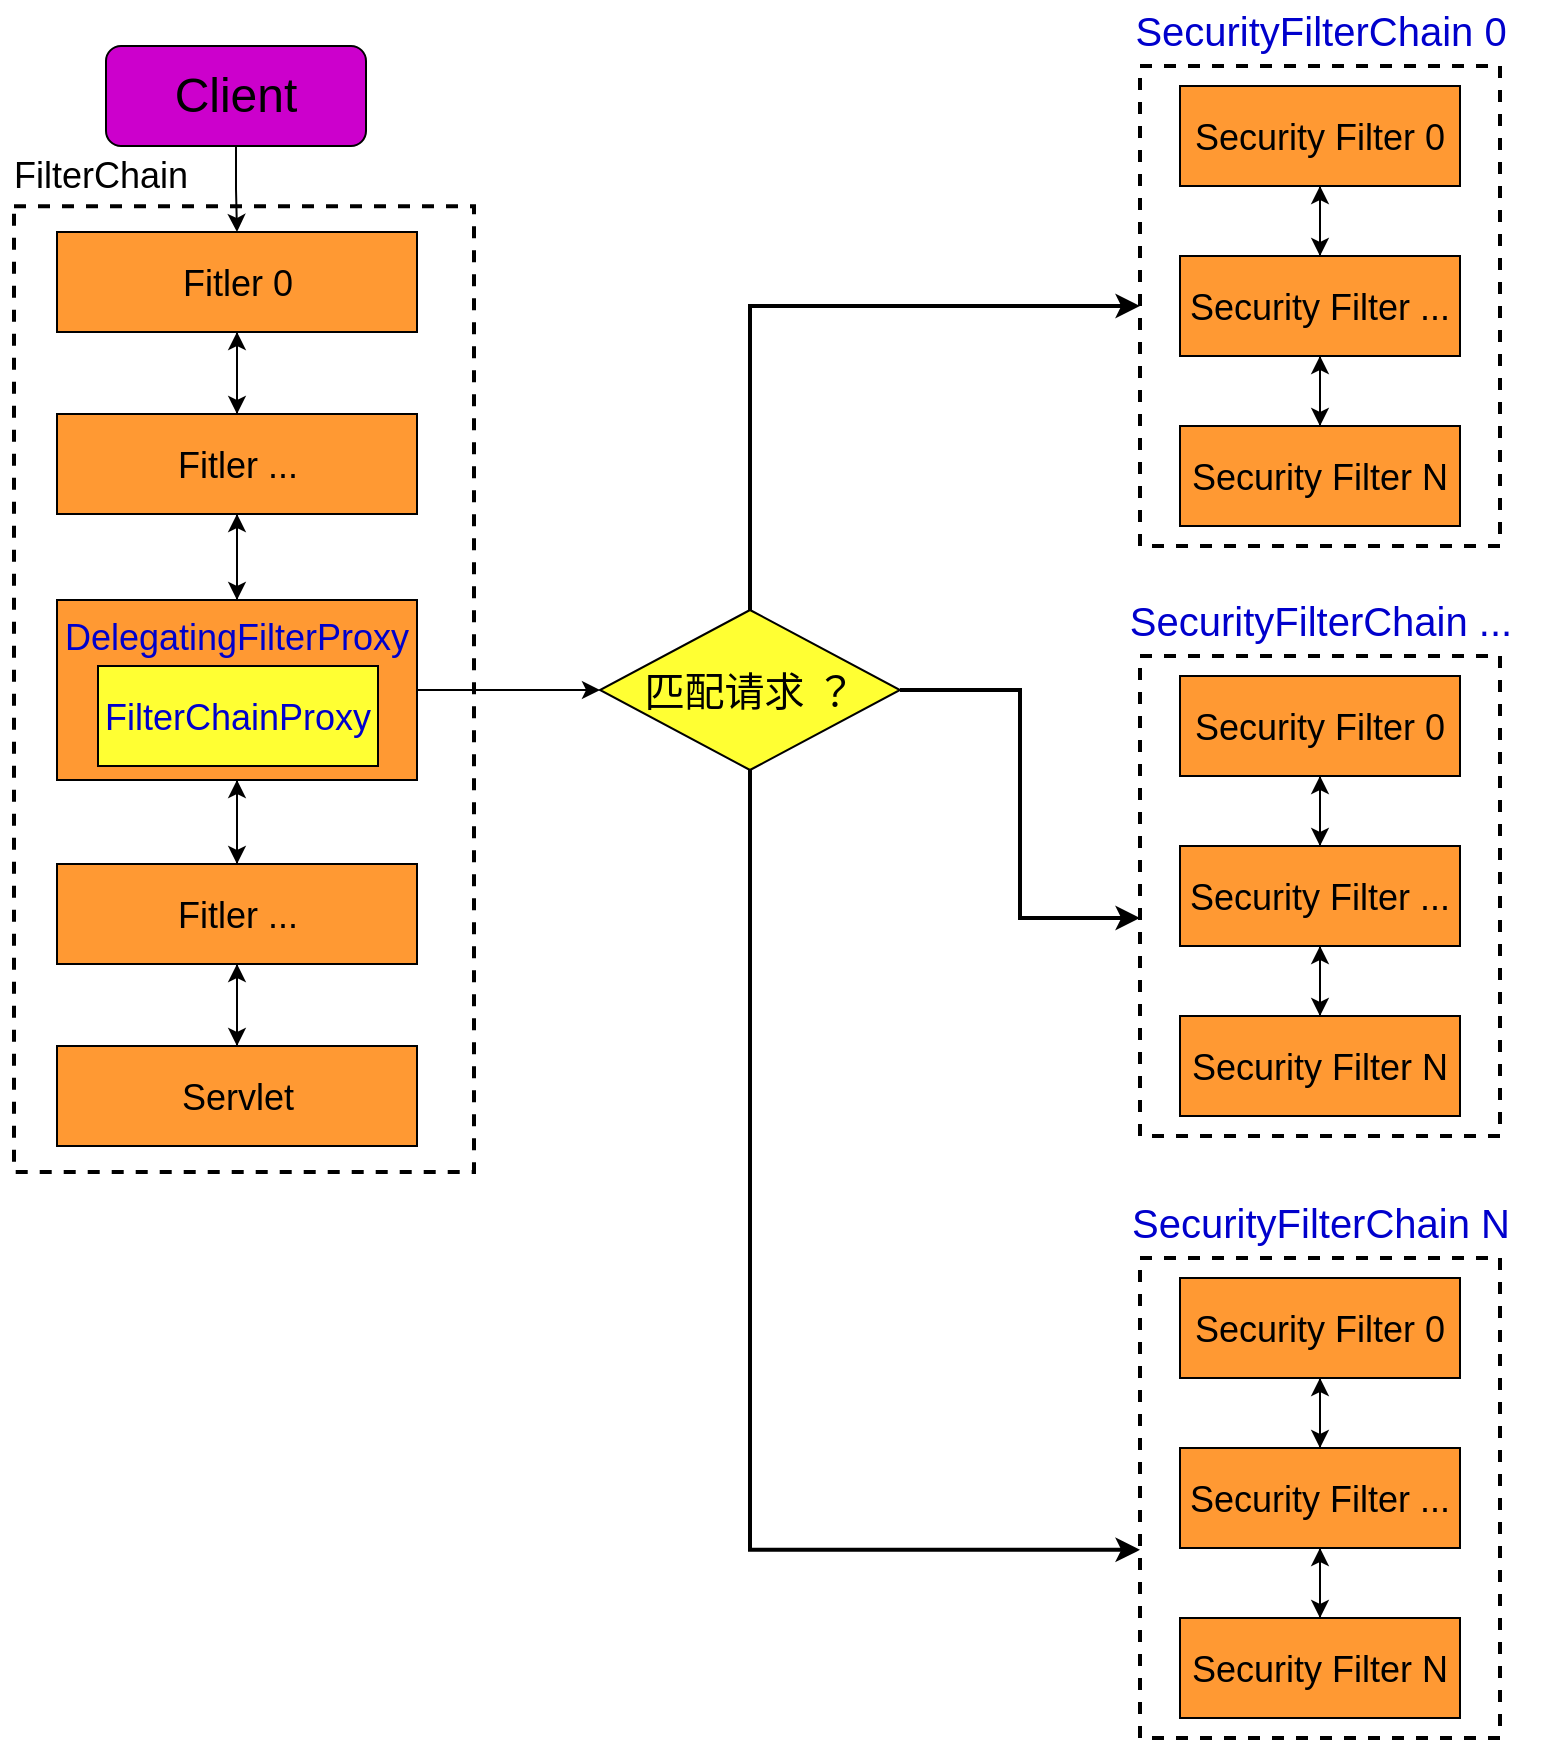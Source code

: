 <mxfile version="15.4.3" type="github">
  <diagram id="gcs44FJNl4Aj1mAAoInD" name="Page-1">
    <mxGraphModel dx="1447" dy="807" grid="1" gridSize="10" guides="1" tooltips="1" connect="1" arrows="1" fold="1" page="1" pageScale="1" pageWidth="827" pageHeight="1169" math="0" shadow="0">
      <root>
        <mxCell id="0" />
        <mxCell id="1" parent="0" />
        <mxCell id="AcxiEk3v24-VgJ1THo8D-18" value="" style="group" vertex="1" connectable="0" parent="1">
          <mxGeometry x="30" y="70" width="237" height="560" as="geometry" />
        </mxCell>
        <mxCell id="AcxiEk3v24-VgJ1THo8D-35" value="" style="group" vertex="1" connectable="0" parent="AcxiEk3v24-VgJ1THo8D-18">
          <mxGeometry width="237" height="520" as="geometry" />
        </mxCell>
        <mxCell id="AcxiEk3v24-VgJ1THo8D-5" value="" style="whiteSpace=wrap;html=1;fontSize=24;fillColor=#FFFFFF;dashed=1;strokeWidth=2;" vertex="1" parent="AcxiEk3v24-VgJ1THo8D-35">
          <mxGeometry x="7" y="37.143" width="230" height="482.857" as="geometry" />
        </mxCell>
        <mxCell id="AcxiEk3v24-VgJ1THo8D-7" value="&lt;font style=&quot;font-size: 18px&quot;&gt;FilterChain&lt;/font&gt;" style="text;html=1;resizable=0;autosize=1;align=center;verticalAlign=middle;points=[];fillColor=none;strokeColor=none;rounded=0;dashed=1;fontSize=24;" vertex="1" parent="AcxiEk3v24-VgJ1THo8D-35">
          <mxGeometry width="100" height="40" as="geometry" />
        </mxCell>
        <mxCell id="AcxiEk3v24-VgJ1THo8D-65" style="edgeStyle=orthogonalEdgeStyle;rounded=0;orthogonalLoop=1;jettySize=auto;html=1;entryX=0.5;entryY=1;entryDx=0;entryDy=0;fontSize=20;fontColor=#0000CC;" edge="1" parent="AcxiEk3v24-VgJ1THo8D-18" source="AcxiEk3v24-VgJ1THo8D-15" target="AcxiEk3v24-VgJ1THo8D-33">
          <mxGeometry relative="1" as="geometry" />
        </mxCell>
        <mxCell id="AcxiEk3v24-VgJ1THo8D-15" value="&lt;font style=&quot;font-size: 18px&quot;&gt;Servlet&lt;/font&gt;" style="rounded=0;whiteSpace=wrap;html=1;fontSize=22;fillColor=#FF9933;gradientColor=none;" vertex="1" parent="AcxiEk3v24-VgJ1THo8D-18">
          <mxGeometry x="28.5" y="457" width="180" height="50" as="geometry" />
        </mxCell>
        <mxCell id="AcxiEk3v24-VgJ1THo8D-60" value="" style="edgeStyle=orthogonalEdgeStyle;rounded=0;orthogonalLoop=1;jettySize=auto;html=1;fontSize=20;fontColor=#0000CC;entryX=0.5;entryY=0;entryDx=0;entryDy=0;" edge="1" parent="AcxiEk3v24-VgJ1THo8D-18" source="AcxiEk3v24-VgJ1THo8D-31" target="AcxiEk3v24-VgJ1THo8D-20">
          <mxGeometry relative="1" as="geometry" />
        </mxCell>
        <mxCell id="AcxiEk3v24-VgJ1THo8D-31" value="&lt;font style=&quot;font-size: 18px&quot;&gt;Fitler ...&lt;/font&gt;" style="rounded=0;whiteSpace=wrap;html=1;fontSize=22;fillColor=#FF9933;gradientColor=none;" vertex="1" parent="AcxiEk3v24-VgJ1THo8D-18">
          <mxGeometry x="28.5" y="141" width="180" height="50" as="geometry" />
        </mxCell>
        <mxCell id="AcxiEk3v24-VgJ1THo8D-32" value="" style="group" vertex="1" connectable="0" parent="AcxiEk3v24-VgJ1THo8D-18">
          <mxGeometry x="23" y="234" width="190" height="90" as="geometry" />
        </mxCell>
        <mxCell id="AcxiEk3v24-VgJ1THo8D-20" value="" style="rounded=0;whiteSpace=wrap;html=1;fontSize=22;fillColor=#FF9933;gradientColor=none;" vertex="1" parent="AcxiEk3v24-VgJ1THo8D-32">
          <mxGeometry x="5.5" width="180" height="90" as="geometry" />
        </mxCell>
        <mxCell id="AcxiEk3v24-VgJ1THo8D-21" value="DelegatingFilterProxy" style="text;html=1;resizable=0;autosize=1;align=center;verticalAlign=middle;points=[];fillColor=none;strokeColor=none;rounded=0;fontSize=18;color=red;fontColor=#0000CC;labelBackgroundColor=none;" vertex="1" parent="AcxiEk3v24-VgJ1THo8D-32">
          <mxGeometry y="4" width="190" height="30" as="geometry" />
        </mxCell>
        <mxCell id="AcxiEk3v24-VgJ1THo8D-30" value="&lt;font style=&quot;font-size: 18px&quot;&gt;FilterChainProxy&lt;/font&gt;" style="rounded=0;whiteSpace=wrap;html=1;fontSize=22;fillColor=#FFFF33;gradientColor=none;fontColor=#0000CC;" vertex="1" parent="AcxiEk3v24-VgJ1THo8D-32">
          <mxGeometry x="26" y="33" width="140" height="50" as="geometry" />
        </mxCell>
        <mxCell id="AcxiEk3v24-VgJ1THo8D-63" style="edgeStyle=orthogonalEdgeStyle;rounded=0;orthogonalLoop=1;jettySize=auto;html=1;entryX=0.5;entryY=1;entryDx=0;entryDy=0;fontSize=20;fontColor=#0000CC;" edge="1" parent="AcxiEk3v24-VgJ1THo8D-18" source="AcxiEk3v24-VgJ1THo8D-33" target="AcxiEk3v24-VgJ1THo8D-20">
          <mxGeometry relative="1" as="geometry" />
        </mxCell>
        <mxCell id="AcxiEk3v24-VgJ1THo8D-64" value="" style="edgeStyle=orthogonalEdgeStyle;rounded=0;orthogonalLoop=1;jettySize=auto;html=1;fontSize=20;fontColor=#0000CC;" edge="1" parent="AcxiEk3v24-VgJ1THo8D-18" source="AcxiEk3v24-VgJ1THo8D-33" target="AcxiEk3v24-VgJ1THo8D-15">
          <mxGeometry relative="1" as="geometry" />
        </mxCell>
        <mxCell id="AcxiEk3v24-VgJ1THo8D-33" value="&lt;font style=&quot;font-size: 18px&quot;&gt;Fitler ...&lt;/font&gt;" style="rounded=0;whiteSpace=wrap;html=1;fontSize=22;fillColor=#FF9933;gradientColor=none;" vertex="1" parent="AcxiEk3v24-VgJ1THo8D-18">
          <mxGeometry x="28.5" y="366" width="180" height="50" as="geometry" />
        </mxCell>
        <mxCell id="AcxiEk3v24-VgJ1THo8D-61" style="edgeStyle=orthogonalEdgeStyle;rounded=0;orthogonalLoop=1;jettySize=auto;html=1;entryX=0.5;entryY=1;entryDx=0;entryDy=0;fontSize=20;fontColor=#0000CC;" edge="1" parent="AcxiEk3v24-VgJ1THo8D-18" source="AcxiEk3v24-VgJ1THo8D-20" target="AcxiEk3v24-VgJ1THo8D-31">
          <mxGeometry relative="1" as="geometry" />
        </mxCell>
        <mxCell id="AcxiEk3v24-VgJ1THo8D-62" value="" style="edgeStyle=orthogonalEdgeStyle;rounded=0;orthogonalLoop=1;jettySize=auto;html=1;fontSize=20;fontColor=#0000CC;exitX=0.5;exitY=1;exitDx=0;exitDy=0;" edge="1" parent="AcxiEk3v24-VgJ1THo8D-18" source="AcxiEk3v24-VgJ1THo8D-20" target="AcxiEk3v24-VgJ1THo8D-33">
          <mxGeometry relative="1" as="geometry" />
        </mxCell>
        <mxCell id="AcxiEk3v24-VgJ1THo8D-36" value="" style="edgeStyle=orthogonalEdgeStyle;rounded=0;orthogonalLoop=1;jettySize=auto;html=1;fontSize=20;fontColor=#0000CC;fontStyle=1" edge="1" parent="1" source="AcxiEk3v24-VgJ1THo8D-1" target="AcxiEk3v24-VgJ1THo8D-14">
          <mxGeometry relative="1" as="geometry" />
        </mxCell>
        <mxCell id="AcxiEk3v24-VgJ1THo8D-1" value="&lt;font style=&quot;font-size: 24px&quot;&gt;Client&lt;/font&gt;" style="rounded=1;whiteSpace=wrap;html=1;fillColor=#CC00CC;" vertex="1" parent="1">
          <mxGeometry x="83" y="27" width="130" height="50" as="geometry" />
        </mxCell>
        <mxCell id="AcxiEk3v24-VgJ1THo8D-2" style="edgeStyle=orthogonalEdgeStyle;rounded=0;orthogonalLoop=1;jettySize=auto;html=1;exitX=0.5;exitY=1;exitDx=0;exitDy=0;fontSize=24;" edge="1" parent="1" source="AcxiEk3v24-VgJ1THo8D-1" target="AcxiEk3v24-VgJ1THo8D-1">
          <mxGeometry relative="1" as="geometry" />
        </mxCell>
        <mxCell id="AcxiEk3v24-VgJ1THo8D-38" value="" style="edgeStyle=orthogonalEdgeStyle;rounded=0;orthogonalLoop=1;jettySize=auto;html=1;fontSize=20;fontColor=#0000CC;entryX=0.5;entryY=0;entryDx=0;entryDy=0;" edge="1" parent="1" source="AcxiEk3v24-VgJ1THo8D-14" target="AcxiEk3v24-VgJ1THo8D-31">
          <mxGeometry relative="1" as="geometry">
            <mxPoint x="149" y="200" as="targetPoint" />
            <Array as="points" />
          </mxGeometry>
        </mxCell>
        <mxCell id="AcxiEk3v24-VgJ1THo8D-14" value="&lt;font style=&quot;font-size: 18px&quot;&gt;Fitler 0&lt;/font&gt;" style="rounded=0;whiteSpace=wrap;html=1;fontSize=22;fillColor=#FF9933;gradientColor=none;" vertex="1" parent="1">
          <mxGeometry x="58.5" y="120" width="180" height="50" as="geometry" />
        </mxCell>
        <mxCell id="AcxiEk3v24-VgJ1THo8D-101" style="edgeStyle=orthogonalEdgeStyle;rounded=0;orthogonalLoop=1;jettySize=auto;html=1;entryX=0;entryY=0.5;entryDx=0;entryDy=0;fontSize=20;fontColor=#000000;exitX=0.5;exitY=0;exitDx=0;exitDy=0;strokeWidth=2;" edge="1" parent="1" source="AcxiEk3v24-VgJ1THo8D-55" target="AcxiEk3v24-VgJ1THo8D-66">
          <mxGeometry relative="1" as="geometry" />
        </mxCell>
        <mxCell id="AcxiEk3v24-VgJ1THo8D-102" style="edgeStyle=orthogonalEdgeStyle;rounded=0;orthogonalLoop=1;jettySize=auto;html=1;entryX=0;entryY=0.608;entryDx=0;entryDy=0;entryPerimeter=0;fontSize=20;fontColor=#000000;exitX=0.5;exitY=1;exitDx=0;exitDy=0;strokeWidth=2;" edge="1" parent="1" source="AcxiEk3v24-VgJ1THo8D-55" target="AcxiEk3v24-VgJ1THo8D-92">
          <mxGeometry relative="1" as="geometry" />
        </mxCell>
        <mxCell id="AcxiEk3v24-VgJ1THo8D-103" style="edgeStyle=orthogonalEdgeStyle;rounded=0;orthogonalLoop=1;jettySize=auto;html=1;exitX=1;exitY=0.5;exitDx=0;exitDy=0;entryX=0;entryY=0.546;entryDx=0;entryDy=0;entryPerimeter=0;fontSize=20;fontColor=#000000;strokeWidth=2;" edge="1" parent="1" source="AcxiEk3v24-VgJ1THo8D-55" target="AcxiEk3v24-VgJ1THo8D-81">
          <mxGeometry relative="1" as="geometry" />
        </mxCell>
        <mxCell id="AcxiEk3v24-VgJ1THo8D-55" value="匹配请求 ？" style="rhombus;whiteSpace=wrap;html=1;labelBackgroundColor=none;fontSize=20;fontColor=#000000;fillColor=#FFFF33;gradientColor=none;" vertex="1" parent="1">
          <mxGeometry x="330" y="309" width="150" height="80" as="geometry" />
        </mxCell>
        <mxCell id="AcxiEk3v24-VgJ1THo8D-56" value="" style="edgeStyle=orthogonalEdgeStyle;rounded=0;orthogonalLoop=1;jettySize=auto;html=1;fontSize=20;fontColor=#0000CC;" edge="1" parent="1" source="AcxiEk3v24-VgJ1THo8D-20" target="AcxiEk3v24-VgJ1THo8D-55">
          <mxGeometry relative="1" as="geometry" />
        </mxCell>
        <mxCell id="AcxiEk3v24-VgJ1THo8D-57" value="" style="edgeStyle=orthogonalEdgeStyle;rounded=0;orthogonalLoop=1;jettySize=auto;html=1;fontSize=20;fontColor=#0000CC;" edge="1" parent="1" source="AcxiEk3v24-VgJ1THo8D-31" target="AcxiEk3v24-VgJ1THo8D-14">
          <mxGeometry relative="1" as="geometry" />
        </mxCell>
        <mxCell id="AcxiEk3v24-VgJ1THo8D-78" value="" style="group" vertex="1" connectable="0" parent="1">
          <mxGeometry x="600" y="4" width="207" height="263" as="geometry" />
        </mxCell>
        <mxCell id="AcxiEk3v24-VgJ1THo8D-68" value="" style="group;fillColor=#FFFFFF;" vertex="1" connectable="0" parent="AcxiEk3v24-VgJ1THo8D-78">
          <mxGeometry width="207" height="263" as="geometry" />
        </mxCell>
        <mxCell id="AcxiEk3v24-VgJ1THo8D-66" value="" style="whiteSpace=wrap;html=1;labelBackgroundColor=none;fontSize=20;fontColor=#0000CC;fillColor=#FFFFFF;gradientColor=none;dashed=1;strokeWidth=2;" vertex="1" parent="AcxiEk3v24-VgJ1THo8D-68">
          <mxGeometry y="33" width="180" height="240" as="geometry" />
        </mxCell>
        <mxCell id="AcxiEk3v24-VgJ1THo8D-67" value="SecurityFilterChain 0" style="text;html=1;resizable=0;autosize=1;align=center;verticalAlign=middle;points=[];fillColor=none;strokeColor=none;rounded=0;labelBackgroundColor=none;fontSize=20;fontColor=#0000CC;" vertex="1" parent="AcxiEk3v24-VgJ1THo8D-68">
          <mxGeometry x="-10" width="200" height="30" as="geometry" />
        </mxCell>
        <mxCell id="AcxiEk3v24-VgJ1THo8D-74" value="" style="edgeStyle=orthogonalEdgeStyle;rounded=0;orthogonalLoop=1;jettySize=auto;html=1;fontSize=20;fontColor=#000000;" edge="1" parent="AcxiEk3v24-VgJ1THo8D-68" source="AcxiEk3v24-VgJ1THo8D-69" target="AcxiEk3v24-VgJ1THo8D-70">
          <mxGeometry relative="1" as="geometry" />
        </mxCell>
        <mxCell id="AcxiEk3v24-VgJ1THo8D-69" value="&lt;font style=&quot;font-size: 18px&quot;&gt;Security Filter 0&lt;/font&gt;" style="rounded=0;whiteSpace=wrap;html=1;fontSize=22;fillColor=#FF9933;gradientColor=none;" vertex="1" parent="AcxiEk3v24-VgJ1THo8D-68">
          <mxGeometry x="20" y="43" width="140" height="50" as="geometry" />
        </mxCell>
        <mxCell id="AcxiEk3v24-VgJ1THo8D-76" value="" style="edgeStyle=orthogonalEdgeStyle;rounded=0;orthogonalLoop=1;jettySize=auto;html=1;fontSize=20;fontColor=#000000;" edge="1" parent="AcxiEk3v24-VgJ1THo8D-68" source="AcxiEk3v24-VgJ1THo8D-70" target="AcxiEk3v24-VgJ1THo8D-72">
          <mxGeometry relative="1" as="geometry" />
        </mxCell>
        <mxCell id="AcxiEk3v24-VgJ1THo8D-70" value="&lt;font style=&quot;font-size: 18px&quot;&gt;Security Filter ...&lt;/font&gt;" style="rounded=0;whiteSpace=wrap;html=1;fontSize=22;fillColor=#FF9933;gradientColor=none;" vertex="1" parent="AcxiEk3v24-VgJ1THo8D-68">
          <mxGeometry x="20" y="128" width="140" height="50" as="geometry" />
        </mxCell>
        <mxCell id="AcxiEk3v24-VgJ1THo8D-77" style="edgeStyle=orthogonalEdgeStyle;rounded=0;orthogonalLoop=1;jettySize=auto;html=1;entryX=0.5;entryY=1;entryDx=0;entryDy=0;fontSize=20;fontColor=#000000;" edge="1" parent="AcxiEk3v24-VgJ1THo8D-68" source="AcxiEk3v24-VgJ1THo8D-72" target="AcxiEk3v24-VgJ1THo8D-70">
          <mxGeometry relative="1" as="geometry" />
        </mxCell>
        <mxCell id="AcxiEk3v24-VgJ1THo8D-72" value="&lt;font style=&quot;font-size: 18px&quot;&gt;Security Filter N&lt;/font&gt;" style="rounded=0;whiteSpace=wrap;html=1;fontSize=22;fillColor=#FF9933;gradientColor=none;" vertex="1" parent="AcxiEk3v24-VgJ1THo8D-68">
          <mxGeometry x="20" y="213" width="140" height="50" as="geometry" />
        </mxCell>
        <mxCell id="AcxiEk3v24-VgJ1THo8D-75" style="edgeStyle=orthogonalEdgeStyle;rounded=0;orthogonalLoop=1;jettySize=auto;html=1;fontSize=20;fontColor=#000000;" edge="1" parent="AcxiEk3v24-VgJ1THo8D-78" source="AcxiEk3v24-VgJ1THo8D-70">
          <mxGeometry relative="1" as="geometry">
            <mxPoint x="90" y="93" as="targetPoint" />
          </mxGeometry>
        </mxCell>
        <mxCell id="AcxiEk3v24-VgJ1THo8D-79" value="" style="group" vertex="1" connectable="0" parent="1">
          <mxGeometry x="600" y="299" width="207" height="263" as="geometry" />
        </mxCell>
        <mxCell id="AcxiEk3v24-VgJ1THo8D-80" value="" style="group;fillColor=#FFFFFF;" vertex="1" connectable="0" parent="AcxiEk3v24-VgJ1THo8D-79">
          <mxGeometry width="207" height="263" as="geometry" />
        </mxCell>
        <mxCell id="AcxiEk3v24-VgJ1THo8D-81" value="" style="whiteSpace=wrap;html=1;labelBackgroundColor=none;fontSize=20;fontColor=#0000CC;fillColor=#FFFFFF;gradientColor=none;dashed=1;strokeWidth=2;" vertex="1" parent="AcxiEk3v24-VgJ1THo8D-80">
          <mxGeometry y="33" width="180" height="240" as="geometry" />
        </mxCell>
        <mxCell id="AcxiEk3v24-VgJ1THo8D-82" value="SecurityFilterChain ..." style="text;html=1;resizable=0;autosize=1;align=center;verticalAlign=middle;points=[];fillColor=none;strokeColor=none;rounded=0;labelBackgroundColor=none;fontSize=20;fontColor=#0000CC;" vertex="1" parent="AcxiEk3v24-VgJ1THo8D-80">
          <mxGeometry x="-15" width="210" height="30" as="geometry" />
        </mxCell>
        <mxCell id="AcxiEk3v24-VgJ1THo8D-83" value="" style="edgeStyle=orthogonalEdgeStyle;rounded=0;orthogonalLoop=1;jettySize=auto;html=1;fontSize=20;fontColor=#000000;" edge="1" parent="AcxiEk3v24-VgJ1THo8D-80" source="AcxiEk3v24-VgJ1THo8D-84" target="AcxiEk3v24-VgJ1THo8D-86">
          <mxGeometry relative="1" as="geometry" />
        </mxCell>
        <mxCell id="AcxiEk3v24-VgJ1THo8D-84" value="&lt;font style=&quot;font-size: 18px&quot;&gt;Security Filter 0&lt;/font&gt;" style="rounded=0;whiteSpace=wrap;html=1;fontSize=22;fillColor=#FF9933;gradientColor=none;" vertex="1" parent="AcxiEk3v24-VgJ1THo8D-80">
          <mxGeometry x="20" y="43" width="140" height="50" as="geometry" />
        </mxCell>
        <mxCell id="AcxiEk3v24-VgJ1THo8D-85" value="" style="edgeStyle=orthogonalEdgeStyle;rounded=0;orthogonalLoop=1;jettySize=auto;html=1;fontSize=20;fontColor=#000000;" edge="1" parent="AcxiEk3v24-VgJ1THo8D-80" source="AcxiEk3v24-VgJ1THo8D-86" target="AcxiEk3v24-VgJ1THo8D-88">
          <mxGeometry relative="1" as="geometry" />
        </mxCell>
        <mxCell id="AcxiEk3v24-VgJ1THo8D-86" value="&lt;font style=&quot;font-size: 18px&quot;&gt;Security Filter ...&lt;/font&gt;" style="rounded=0;whiteSpace=wrap;html=1;fontSize=22;fillColor=#FF9933;gradientColor=none;" vertex="1" parent="AcxiEk3v24-VgJ1THo8D-80">
          <mxGeometry x="20" y="128" width="140" height="50" as="geometry" />
        </mxCell>
        <mxCell id="AcxiEk3v24-VgJ1THo8D-87" style="edgeStyle=orthogonalEdgeStyle;rounded=0;orthogonalLoop=1;jettySize=auto;html=1;entryX=0.5;entryY=1;entryDx=0;entryDy=0;fontSize=20;fontColor=#000000;" edge="1" parent="AcxiEk3v24-VgJ1THo8D-80" source="AcxiEk3v24-VgJ1THo8D-88" target="AcxiEk3v24-VgJ1THo8D-86">
          <mxGeometry relative="1" as="geometry" />
        </mxCell>
        <mxCell id="AcxiEk3v24-VgJ1THo8D-88" value="&lt;font style=&quot;font-size: 18px&quot;&gt;Security Filter N&lt;/font&gt;" style="rounded=0;whiteSpace=wrap;html=1;fontSize=22;fillColor=#FF9933;gradientColor=none;" vertex="1" parent="AcxiEk3v24-VgJ1THo8D-80">
          <mxGeometry x="20" y="213" width="140" height="50" as="geometry" />
        </mxCell>
        <mxCell id="AcxiEk3v24-VgJ1THo8D-89" style="edgeStyle=orthogonalEdgeStyle;rounded=0;orthogonalLoop=1;jettySize=auto;html=1;fontSize=20;fontColor=#000000;" edge="1" parent="AcxiEk3v24-VgJ1THo8D-79" source="AcxiEk3v24-VgJ1THo8D-86">
          <mxGeometry relative="1" as="geometry">
            <mxPoint x="90" y="93" as="targetPoint" />
          </mxGeometry>
        </mxCell>
        <mxCell id="AcxiEk3v24-VgJ1THo8D-90" value="" style="group" vertex="1" connectable="0" parent="1">
          <mxGeometry x="600" y="600" width="207" height="263" as="geometry" />
        </mxCell>
        <mxCell id="AcxiEk3v24-VgJ1THo8D-91" value="" style="group;fillColor=#FFFFFF;" vertex="1" connectable="0" parent="AcxiEk3v24-VgJ1THo8D-90">
          <mxGeometry width="207" height="263" as="geometry" />
        </mxCell>
        <mxCell id="AcxiEk3v24-VgJ1THo8D-92" value="" style="whiteSpace=wrap;html=1;labelBackgroundColor=none;fontSize=20;fontColor=#0000CC;fillColor=#FFFFFF;gradientColor=none;dashed=1;strokeWidth=2;" vertex="1" parent="AcxiEk3v24-VgJ1THo8D-91">
          <mxGeometry y="33" width="180" height="240" as="geometry" />
        </mxCell>
        <mxCell id="AcxiEk3v24-VgJ1THo8D-93" value="SecurityFilterChain N" style="text;html=1;resizable=0;autosize=1;align=center;verticalAlign=middle;points=[];fillColor=none;strokeColor=none;rounded=0;labelBackgroundColor=none;fontSize=20;fontColor=#0000CC;" vertex="1" parent="AcxiEk3v24-VgJ1THo8D-91">
          <mxGeometry x="-10" width="200" height="30" as="geometry" />
        </mxCell>
        <mxCell id="AcxiEk3v24-VgJ1THo8D-94" value="" style="edgeStyle=orthogonalEdgeStyle;rounded=0;orthogonalLoop=1;jettySize=auto;html=1;fontSize=20;fontColor=#000000;" edge="1" parent="AcxiEk3v24-VgJ1THo8D-91" source="AcxiEk3v24-VgJ1THo8D-95" target="AcxiEk3v24-VgJ1THo8D-97">
          <mxGeometry relative="1" as="geometry" />
        </mxCell>
        <mxCell id="AcxiEk3v24-VgJ1THo8D-95" value="&lt;font style=&quot;font-size: 18px&quot;&gt;Security Filter 0&lt;/font&gt;" style="rounded=0;whiteSpace=wrap;html=1;fontSize=22;fillColor=#FF9933;gradientColor=none;" vertex="1" parent="AcxiEk3v24-VgJ1THo8D-91">
          <mxGeometry x="20" y="43" width="140" height="50" as="geometry" />
        </mxCell>
        <mxCell id="AcxiEk3v24-VgJ1THo8D-96" value="" style="edgeStyle=orthogonalEdgeStyle;rounded=0;orthogonalLoop=1;jettySize=auto;html=1;fontSize=20;fontColor=#000000;" edge="1" parent="AcxiEk3v24-VgJ1THo8D-91" source="AcxiEk3v24-VgJ1THo8D-97" target="AcxiEk3v24-VgJ1THo8D-99">
          <mxGeometry relative="1" as="geometry" />
        </mxCell>
        <mxCell id="AcxiEk3v24-VgJ1THo8D-97" value="&lt;font style=&quot;font-size: 18px&quot;&gt;Security Filter ...&lt;/font&gt;" style="rounded=0;whiteSpace=wrap;html=1;fontSize=22;fillColor=#FF9933;gradientColor=none;" vertex="1" parent="AcxiEk3v24-VgJ1THo8D-91">
          <mxGeometry x="20" y="128" width="140" height="50" as="geometry" />
        </mxCell>
        <mxCell id="AcxiEk3v24-VgJ1THo8D-98" style="edgeStyle=orthogonalEdgeStyle;rounded=0;orthogonalLoop=1;jettySize=auto;html=1;entryX=0.5;entryY=1;entryDx=0;entryDy=0;fontSize=20;fontColor=#000000;" edge="1" parent="AcxiEk3v24-VgJ1THo8D-91" source="AcxiEk3v24-VgJ1THo8D-99" target="AcxiEk3v24-VgJ1THo8D-97">
          <mxGeometry relative="1" as="geometry" />
        </mxCell>
        <mxCell id="AcxiEk3v24-VgJ1THo8D-99" value="&lt;font style=&quot;font-size: 18px&quot;&gt;Security Filter N&lt;/font&gt;" style="rounded=0;whiteSpace=wrap;html=1;fontSize=22;fillColor=#FF9933;gradientColor=none;" vertex="1" parent="AcxiEk3v24-VgJ1THo8D-91">
          <mxGeometry x="20" y="213" width="140" height="50" as="geometry" />
        </mxCell>
        <mxCell id="AcxiEk3v24-VgJ1THo8D-100" style="edgeStyle=orthogonalEdgeStyle;rounded=0;orthogonalLoop=1;jettySize=auto;html=1;fontSize=20;fontColor=#000000;" edge="1" parent="AcxiEk3v24-VgJ1THo8D-90" source="AcxiEk3v24-VgJ1THo8D-97">
          <mxGeometry relative="1" as="geometry">
            <mxPoint x="90" y="93" as="targetPoint" />
          </mxGeometry>
        </mxCell>
      </root>
    </mxGraphModel>
  </diagram>
</mxfile>

